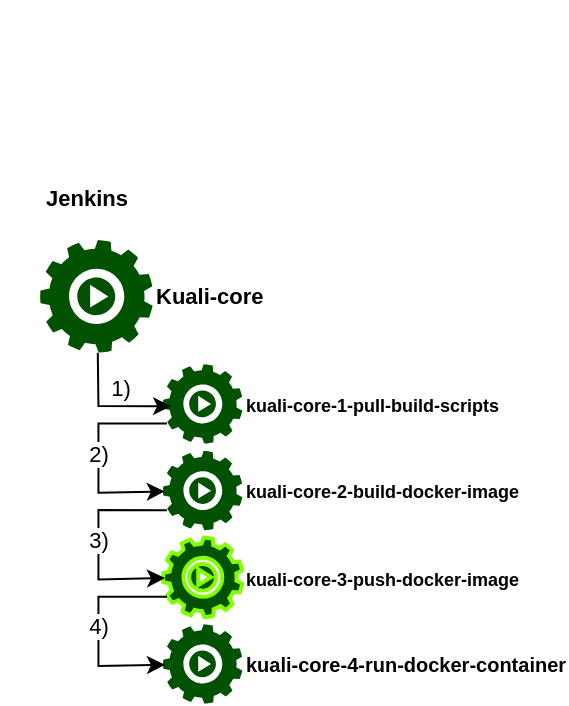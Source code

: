 <mxfile version="12.8.5" type="device"><diagram id="koifBnupBoYBAQuEdFwT" name="Page-1"><mxGraphModel dx="677" dy="340" grid="1" gridSize="10" guides="1" tooltips="1" connect="1" arrows="1" fold="1" page="1" pageScale="1" pageWidth="850" pageHeight="1100" math="0" shadow="0"><root><mxCell id="0"/><mxCell id="1" parent="0"/><mxCell id="xWzFXdjChzile0cK9YPP-1" value="&lt;font style=&quot;font-size: 11px&quot;&gt;&lt;b&gt;Jenkins&lt;/b&gt;&lt;/font&gt;" style="shape=image;html=1;verticalAlign=top;verticalLabelPosition=bottom;labelBackgroundColor=#ffffff;imageAspect=0;aspect=fixed;image=https://cdn4.iconfinder.com/data/icons/logos-brands-5/24/jenkins-128.png;fontFamily=Helvetica;fontSize=9;align=center;imageBackground=none;imageBorder=none;strokeWidth=2;" vertex="1" parent="1"><mxGeometry x="10" y="10" width="86" height="86" as="geometry"/></mxCell><mxCell id="xWzFXdjChzile0cK9YPP-2" value="Kuali-core" style="aspect=fixed;strokeColor=none;shadow=0;align=left;verticalAlign=middle;fillColor=#005200;shape=mxgraph.gcp2.play_gear;rounded=0;fontFamily=Helvetica;fontSize=11;labelBorderColor=none;fontStyle=1;html=1;perimeterSpacing=0;labelPosition=right;verticalLabelPosition=middle;" vertex="1" parent="1"><mxGeometry x="29.999" y="129.996" width="56.331" height="56.331" as="geometry"/></mxCell><mxCell id="xWzFXdjChzile0cK9YPP-3" value="&lt;font style=&quot;font-size: 9px&quot;&gt;kuali-core-1-pull-build-scripts&lt;/font&gt;" style="aspect=fixed;strokeColor=none;shadow=0;align=left;verticalAlign=middle;fillColor=#005200;shape=mxgraph.gcp2.play_gear;rounded=0;fontFamily=Helvetica;fontSize=11;labelBorderColor=none;fontStyle=1;html=1;perimeterSpacing=0;labelPosition=right;verticalLabelPosition=middle;strokeWidth=2;" vertex="1" parent="1"><mxGeometry x="91.443" y="192.104" width="39.72" height="39.72" as="geometry"/></mxCell><mxCell id="xWzFXdjChzile0cK9YPP-4" value="&lt;font style=&quot;font-size: 9px&quot;&gt;kuali-core-2-build-docker-image&lt;/font&gt;" style="aspect=fixed;strokeColor=none;shadow=0;align=left;verticalAlign=middle;fillColor=#005200;shape=mxgraph.gcp2.play_gear;rounded=0;fontFamily=Helvetica;fontSize=11;labelBorderColor=none;fontStyle=1;html=1;perimeterSpacing=0;labelPosition=right;verticalLabelPosition=middle;strokeWidth=2;" vertex="1" parent="1"><mxGeometry x="91.443" y="235.436" width="39.72" height="39.72" as="geometry"/></mxCell><mxCell id="xWzFXdjChzile0cK9YPP-5" value="&lt;font style=&quot;font-size: 9px&quot;&gt;kuali-core-3-push-docker-image&lt;/font&gt;" style="aspect=fixed;strokeColor=#80FF00;shadow=0;align=left;verticalAlign=middle;fillColor=#005200;shape=mxgraph.gcp2.play_gear;rounded=0;fontFamily=Helvetica;fontSize=11;labelBorderColor=none;fontStyle=1;html=1;perimeterSpacing=0;labelPosition=right;verticalLabelPosition=middle;strokeWidth=2;" vertex="1" parent="1"><mxGeometry x="91.443" y="278.767" width="39.72" height="39.72" as="geometry"/></mxCell><mxCell id="xWzFXdjChzile0cK9YPP-6" value="&lt;font size=&quot;1&quot;&gt;kuali-core-4-run-docker-container&lt;/font&gt;" style="aspect=fixed;strokeColor=none;shadow=0;align=left;verticalAlign=middle;fillColor=#005200;shape=mxgraph.gcp2.play_gear;rounded=0;fontFamily=Helvetica;fontSize=11;labelBorderColor=none;fontStyle=1;html=1;perimeterSpacing=0;labelPosition=right;verticalLabelPosition=middle;" vertex="1" parent="1"><mxGeometry x="91.443" y="322.098" width="39.72" height="39.72" as="geometry"/></mxCell><mxCell id="xWzFXdjChzile0cK9YPP-7" value="" style="endArrow=classic;html=1;fontFamily=Helvetica;fontSize=11;exitX=0.513;exitY=1;exitDx=0;exitDy=0;exitPerimeter=0;entryX=0.104;entryY=0.528;entryDx=0;entryDy=0;entryPerimeter=0;rounded=0;" edge="1" parent="1" source="xWzFXdjChzile0cK9YPP-2" target="xWzFXdjChzile0cK9YPP-3"><mxGeometry width="50" height="50" relative="1" as="geometry"><mxPoint x="-53.557" y="307.654" as="sourcePoint"/><mxPoint x="59.221" y="246.268" as="targetPoint"/><Array as="points"><mxPoint x="59.221" y="213.048"/></Array></mxGeometry></mxCell><mxCell id="xWzFXdjChzile0cK9YPP-8" value="1)" style="text;html=1;align=center;verticalAlign=middle;resizable=0;points=[];labelBackgroundColor=#ffffff;fontSize=11;fontFamily=Helvetica;" vertex="1" connectable="0" parent="xWzFXdjChzile0cK9YPP-7"><mxGeometry x="0.76" relative="1" as="geometry"><mxPoint x="-18.44" y="-9.02" as="offset"/></mxGeometry></mxCell><mxCell id="xWzFXdjChzile0cK9YPP-9" value="" style="endArrow=classic;html=1;fontFamily=Helvetica;fontSize=11;exitX=0.046;exitY=0.855;exitDx=0;exitDy=0;exitPerimeter=0;rounded=0;entryX=0.024;entryY=0.51;entryDx=0;entryDy=0;entryPerimeter=0;" edge="1" parent="1" target="xWzFXdjChzile0cK9YPP-4"><mxGeometry width="50" height="50" relative="1" as="geometry"><mxPoint x="93.481" y="221.732" as="sourcePoint"/><mxPoint x="93.481" y="253.068" as="targetPoint"/><Array as="points"><mxPoint x="59.221" y="221.714"/><mxPoint x="59.221" y="256.379"/></Array></mxGeometry></mxCell><mxCell id="xWzFXdjChzile0cK9YPP-10" value="2)" style="text;html=1;align=center;verticalAlign=middle;resizable=0;points=[];labelBackgroundColor=#ffffff;fontSize=11;fontFamily=Helvetica;" vertex="1" connectable="0" parent="xWzFXdjChzile0cK9YPP-9"><mxGeometry x="-0.056" relative="1" as="geometry"><mxPoint y="1" as="offset"/></mxGeometry></mxCell><mxCell id="xWzFXdjChzile0cK9YPP-11" value="" style="endArrow=classic;html=1;fontFamily=Helvetica;fontSize=11;exitX=0.046;exitY=0.855;exitDx=0;exitDy=0;exitPerimeter=0;rounded=0;entryX=0.024;entryY=0.51;entryDx=0;entryDy=0;entryPerimeter=0;" edge="1" parent="1"><mxGeometry width="50" height="50" relative="1" as="geometry"><mxPoint x="93.481" y="265.063" as="sourcePoint"/><mxPoint x="92.507" y="299.024" as="targetPoint"/><Array as="points"><mxPoint x="59.221" y="265.045"/><mxPoint x="59.221" y="299.71"/></Array></mxGeometry></mxCell><mxCell id="xWzFXdjChzile0cK9YPP-12" value="3)" style="text;html=1;align=center;verticalAlign=middle;resizable=0;points=[];labelBackgroundColor=#ffffff;fontSize=11;fontFamily=Helvetica;" vertex="1" connectable="0" parent="xWzFXdjChzile0cK9YPP-11"><mxGeometry x="-0.065" relative="1" as="geometry"><mxPoint y="1" as="offset"/></mxGeometry></mxCell><mxCell id="xWzFXdjChzile0cK9YPP-13" value="" style="endArrow=classic;html=1;fontFamily=Helvetica;fontSize=11;exitX=0.046;exitY=0.855;exitDx=0;exitDy=0;exitPerimeter=0;rounded=0;entryX=0.024;entryY=0.51;entryDx=0;entryDy=0;entryPerimeter=0;" edge="1" parent="1"><mxGeometry width="50" height="50" relative="1" as="geometry"><mxPoint x="93.481" y="308.395" as="sourcePoint"/><mxPoint x="92.507" y="342.355" as="targetPoint"/><Array as="points"><mxPoint x="59.221" y="308.377"/><mxPoint x="59.221" y="343.042"/></Array></mxGeometry></mxCell><mxCell id="xWzFXdjChzile0cK9YPP-14" value="4)" style="text;html=1;align=center;verticalAlign=middle;resizable=0;points=[];labelBackgroundColor=#ffffff;fontSize=11;fontFamily=Helvetica;" vertex="1" connectable="0" parent="xWzFXdjChzile0cK9YPP-13"><mxGeometry x="-0.065" relative="1" as="geometry"><mxPoint y="1" as="offset"/></mxGeometry></mxCell></root></mxGraphModel></diagram></mxfile>